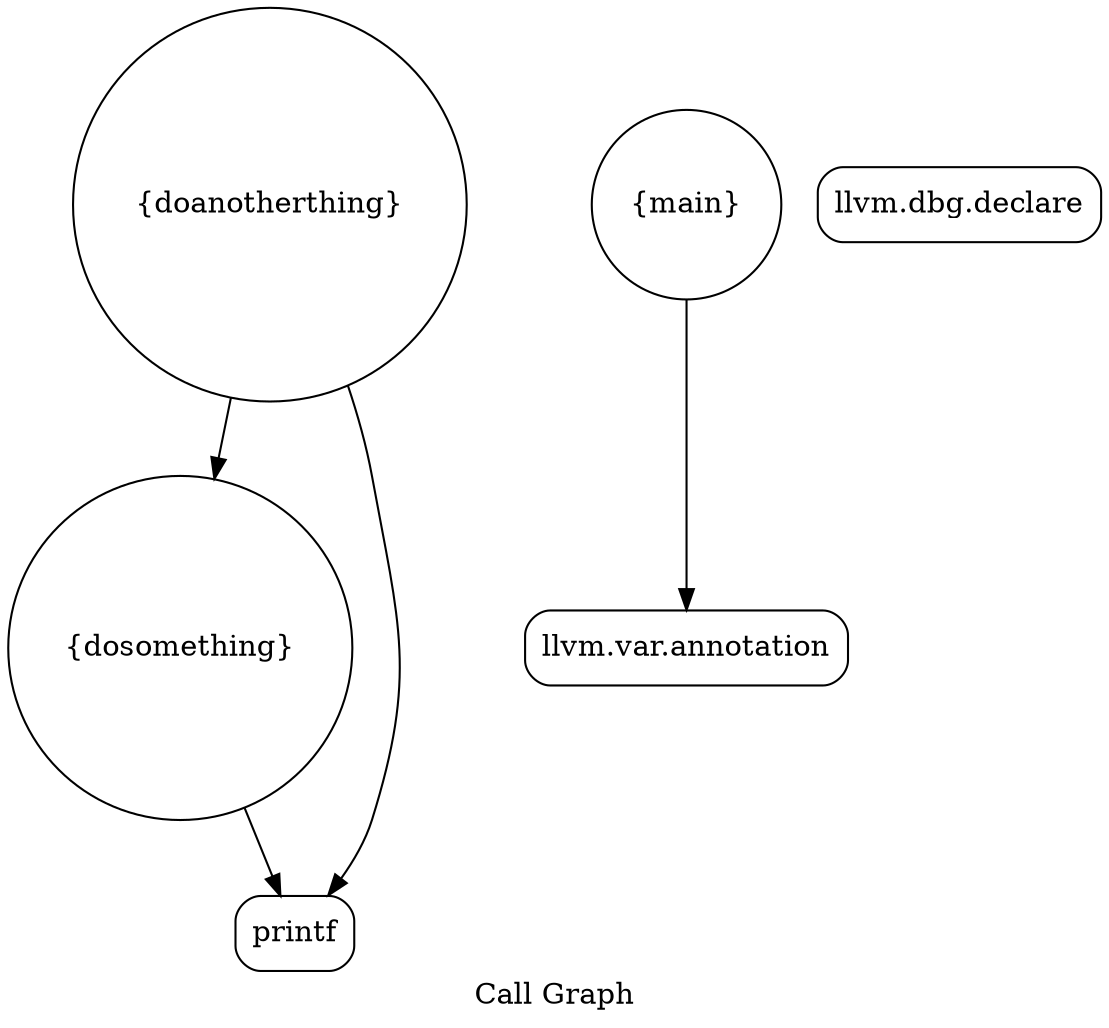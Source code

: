 digraph "Call Graph" {
	label="Call Graph";

	Node0x60d16d0 [shape=record,shape=circle,label="{dosomething}"];
	Node0x60d16d0 -> Node0x60d1ff0[color=black];
	Node0x60d1ff0 [shape=record,shape=Mrecord,label="{printf}"];
	Node0x60d20f0 [shape=record,shape=circle,label="{main}"];
	Node0x60d20f0 -> Node0x60d2170[color=black];
	Node0x60d1f70 [shape=record,shape=Mrecord,label="{llvm.dbg.declare}"];
	Node0x60d2070 [shape=record,shape=circle,label="{doanotherthing}"];
	Node0x60d2070 -> Node0x60d16d0[color=black];
	Node0x60d2070 -> Node0x60d1ff0[color=black];
	Node0x60d2170 [shape=record,shape=Mrecord,label="{llvm.var.annotation}"];
}
